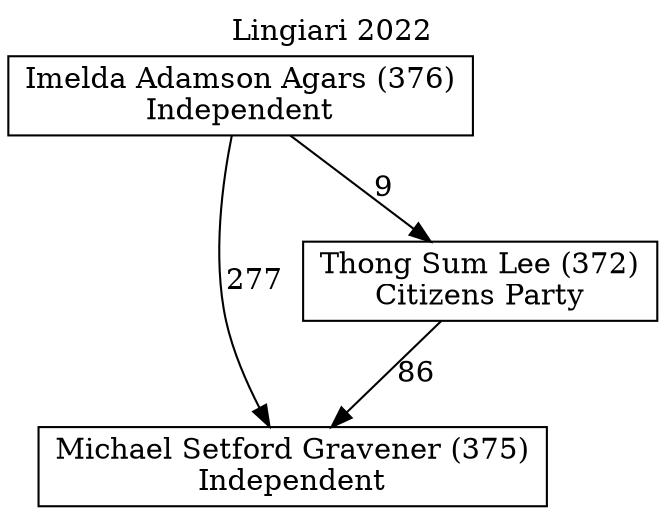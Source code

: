 // House preference flow
digraph "Michael Setford Gravener (375)_Lingiari_2022" {
	graph [label="Lingiari 2022" labelloc=t mclimit=10]
	node [shape=box]
	"Michael Setford Gravener (375)" [label="Michael Setford Gravener (375)
Independent"]
	"Thong Sum Lee (372)" [label="Thong Sum Lee (372)
Citizens Party"]
	"Imelda Adamson Agars (376)" [label="Imelda Adamson Agars (376)
Independent"]
	"Thong Sum Lee (372)" -> "Michael Setford Gravener (375)" [label=86]
	"Imelda Adamson Agars (376)" -> "Thong Sum Lee (372)" [label=9]
	"Imelda Adamson Agars (376)" -> "Michael Setford Gravener (375)" [label=277]
}
